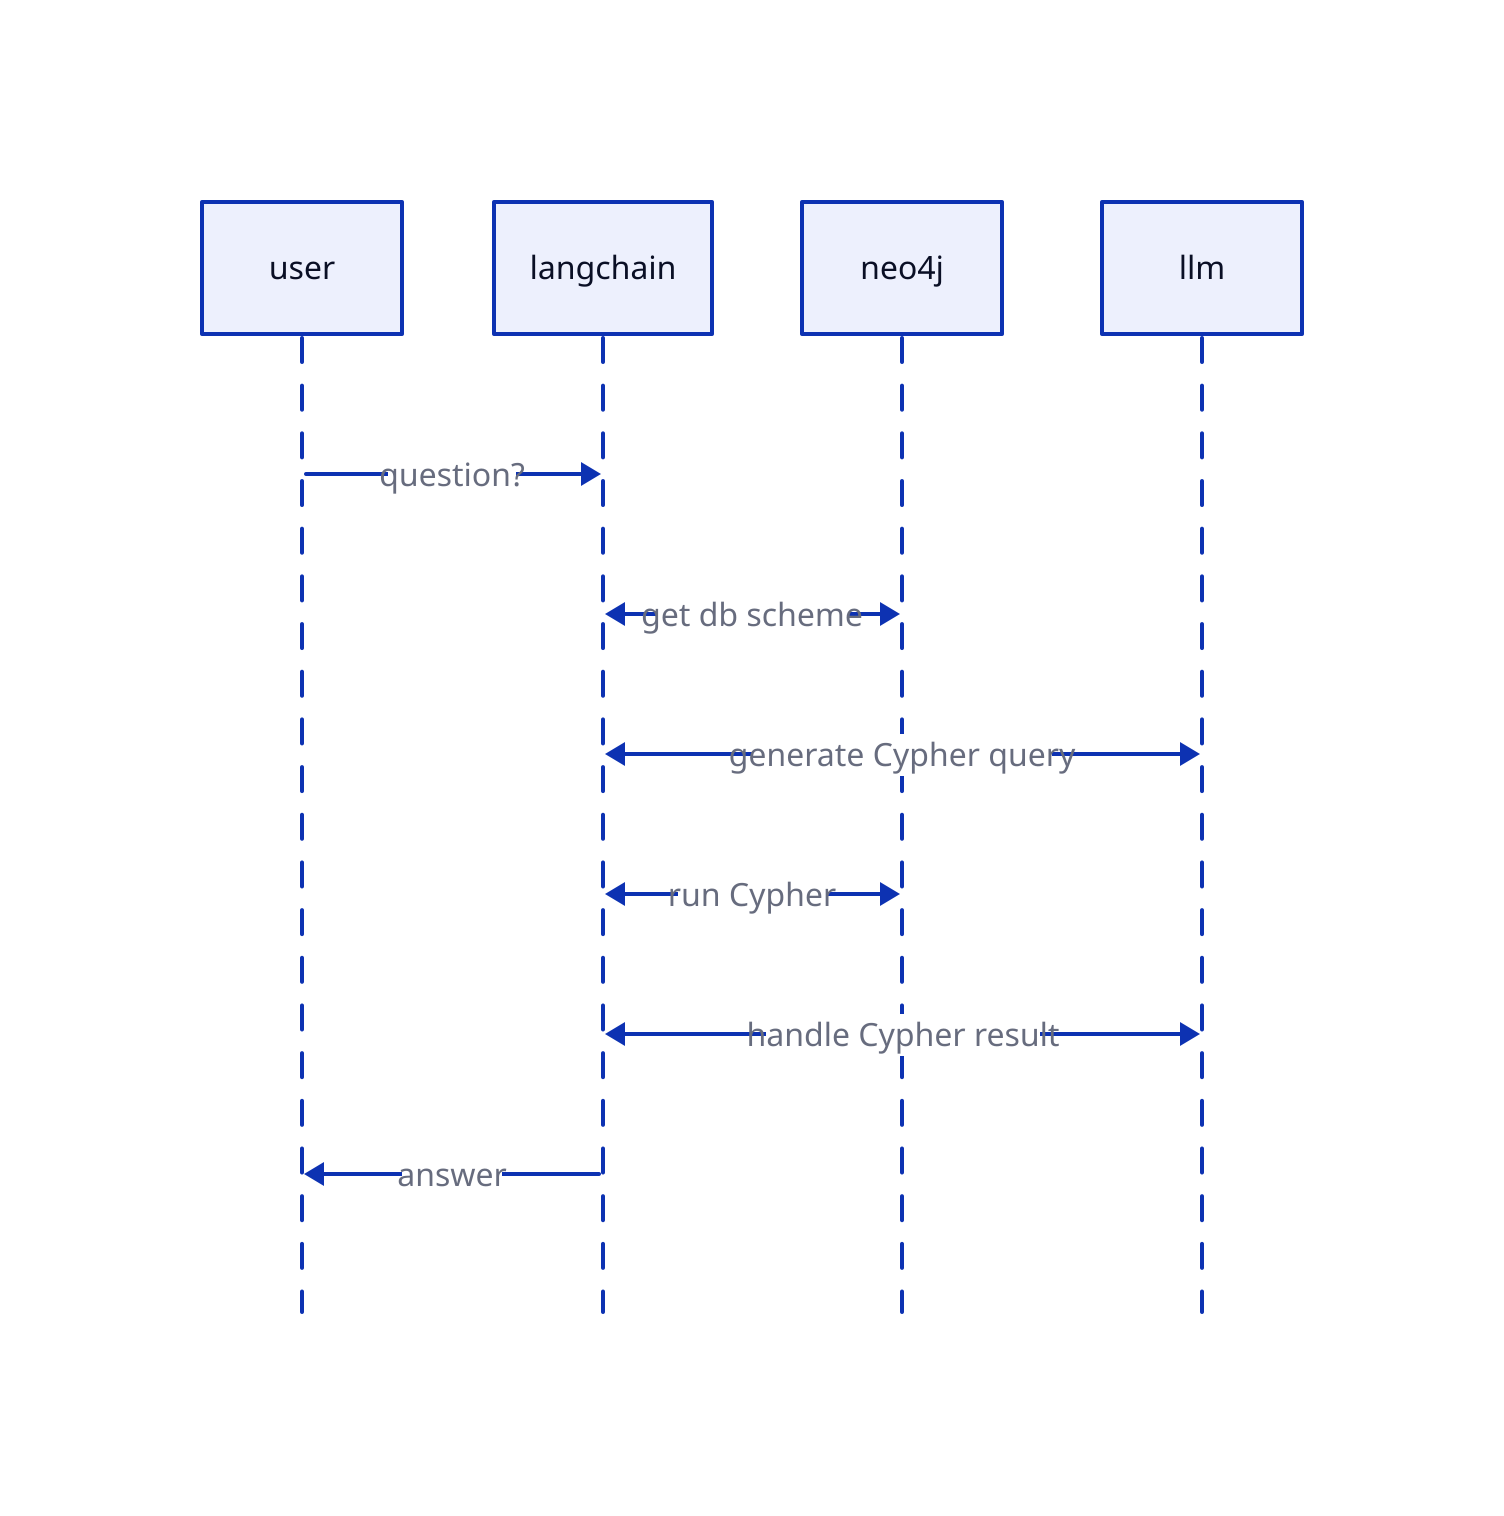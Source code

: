 shape: sequence_diagram
user -> langchain: question?
langchain <-> neo4j: get db scheme
langchain <-> llm: generate Cypher query
langchain <-> neo4j: run Cypher
langchain <-> llm: handle Cypher result
langchain -> user: answer